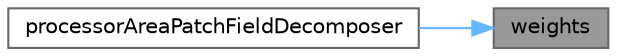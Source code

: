 digraph "weights"
{
 // LATEX_PDF_SIZE
  bgcolor="transparent";
  edge [fontname=Helvetica,fontsize=10,labelfontname=Helvetica,labelfontsize=10];
  node [fontname=Helvetica,fontsize=10,shape=box,height=0.2,width=0.4];
  rankdir="RL";
  Node1 [id="Node000001",label="weights",height=0.2,width=0.4,color="gray40", fillcolor="grey60", style="filled", fontcolor="black",tooltip=" "];
  Node1 -> Node2 [id="edge1_Node000001_Node000002",dir="back",color="steelblue1",style="solid",tooltip=" "];
  Node2 [id="Node000002",label="processorAreaPatchFieldDecomposer",height=0.2,width=0.4,color="grey40", fillcolor="white", style="filled",URL="$classFoam_1_1faFieldDecomposer_1_1processorAreaPatchFieldDecomposer.html#acacba1703c5389d80437811eec8a046b",tooltip=" "];
}
